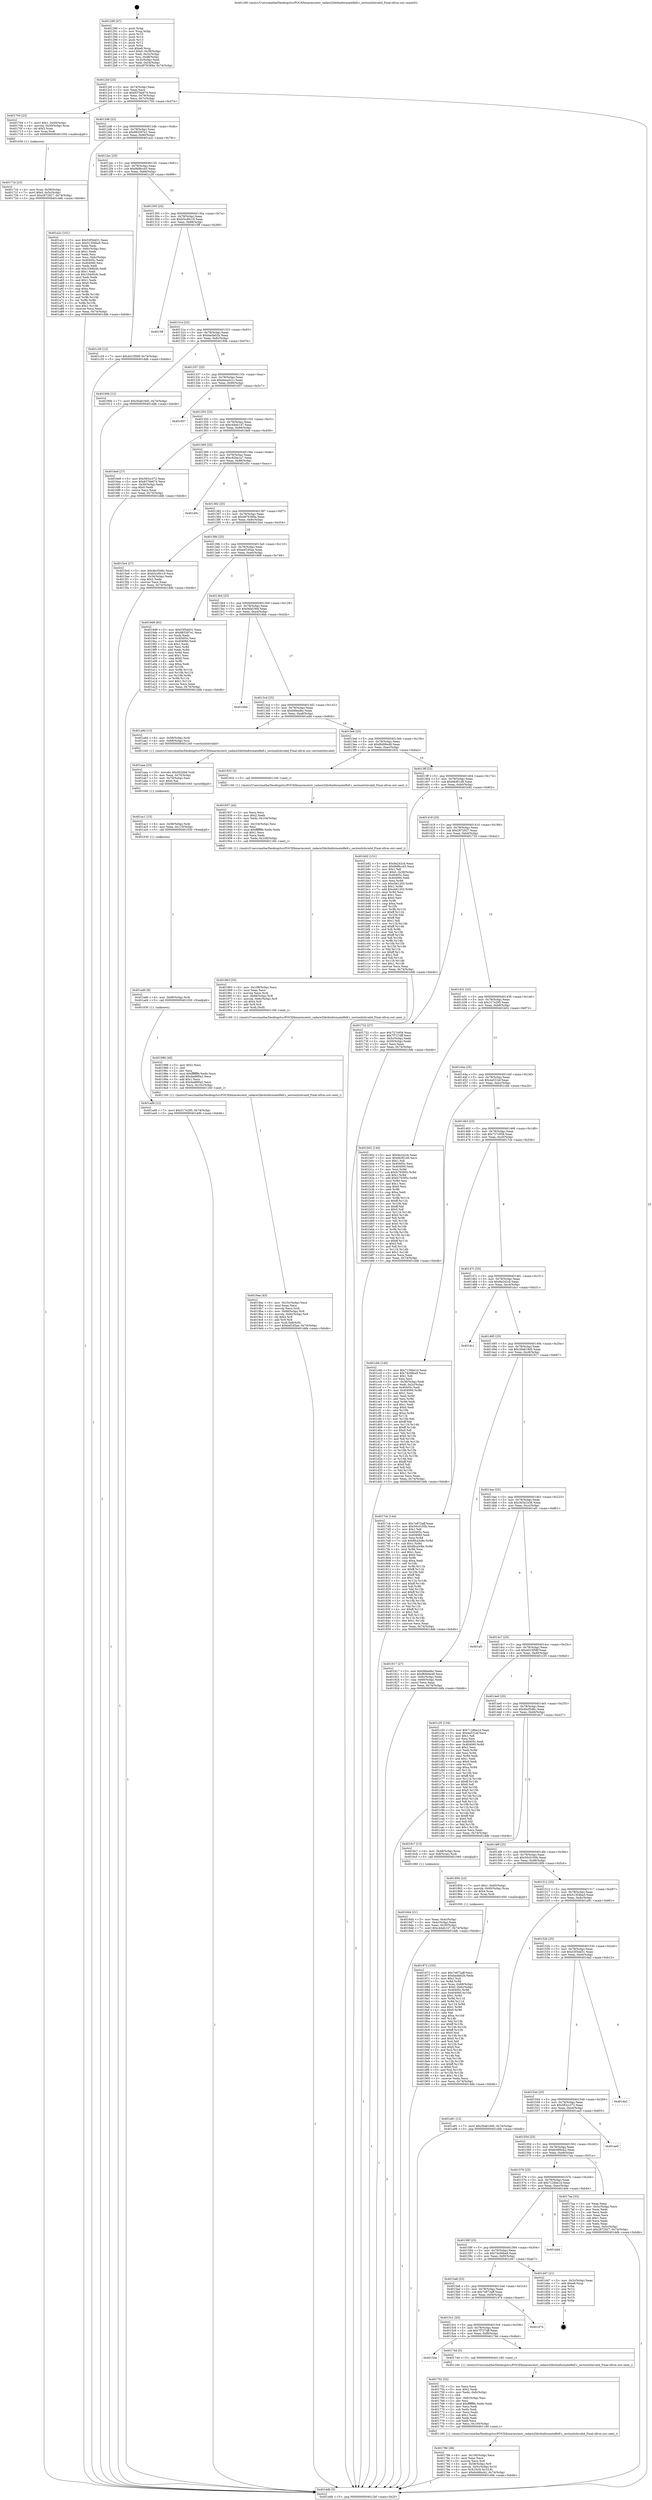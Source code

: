 digraph "0x401290" {
  label = "0x401290 (/mnt/c/Users/mathe/Desktop/tcc/POCII/binaries/extr_radare2librbinformatelfelf.c_sectionIsInvalid_Final-ollvm.out::main(0))"
  labelloc = "t"
  node[shape=record]

  Entry [label="",width=0.3,height=0.3,shape=circle,fillcolor=black,style=filled]
  "0x4012bf" [label="{
     0x4012bf [23]\l
     | [instrs]\l
     &nbsp;&nbsp;0x4012bf \<+3\>: mov -0x74(%rbp),%eax\l
     &nbsp;&nbsp;0x4012c2 \<+2\>: mov %eax,%ecx\l
     &nbsp;&nbsp;0x4012c4 \<+6\>: sub $0x837bb674,%ecx\l
     &nbsp;&nbsp;0x4012ca \<+3\>: mov %eax,-0x78(%rbp)\l
     &nbsp;&nbsp;0x4012cd \<+3\>: mov %ecx,-0x7c(%rbp)\l
     &nbsp;&nbsp;0x4012d0 \<+6\>: je 0000000000401704 \<main+0x474\>\l
  }"]
  "0x401704" [label="{
     0x401704 [23]\l
     | [instrs]\l
     &nbsp;&nbsp;0x401704 \<+7\>: movl $0x1,-0x50(%rbp)\l
     &nbsp;&nbsp;0x40170b \<+4\>: movslq -0x50(%rbp),%rax\l
     &nbsp;&nbsp;0x40170f \<+4\>: shl $0x3,%rax\l
     &nbsp;&nbsp;0x401713 \<+3\>: mov %rax,%rdi\l
     &nbsp;&nbsp;0x401716 \<+5\>: call 0000000000401050 \<malloc@plt\>\l
     | [calls]\l
     &nbsp;&nbsp;0x401050 \{1\} (unknown)\l
  }"]
  "0x4012d6" [label="{
     0x4012d6 [22]\l
     | [instrs]\l
     &nbsp;&nbsp;0x4012d6 \<+5\>: jmp 00000000004012db \<main+0x4b\>\l
     &nbsp;&nbsp;0x4012db \<+3\>: mov -0x78(%rbp),%eax\l
     &nbsp;&nbsp;0x4012de \<+5\>: sub $0x983397e1,%eax\l
     &nbsp;&nbsp;0x4012e3 \<+3\>: mov %eax,-0x80(%rbp)\l
     &nbsp;&nbsp;0x4012e6 \<+6\>: je 0000000000401a2c \<main+0x79c\>\l
  }"]
  Exit [label="",width=0.3,height=0.3,shape=circle,fillcolor=black,style=filled,peripheries=2]
  "0x401a2c" [label="{
     0x401a2c [101]\l
     | [instrs]\l
     &nbsp;&nbsp;0x401a2c \<+5\>: mov $0x53f3dd31,%eax\l
     &nbsp;&nbsp;0x401a31 \<+5\>: mov $0x51304ba5,%ecx\l
     &nbsp;&nbsp;0x401a36 \<+2\>: xor %edx,%edx\l
     &nbsp;&nbsp;0x401a38 \<+3\>: mov -0x6c(%rbp),%esi\l
     &nbsp;&nbsp;0x401a3b \<+3\>: sub $0x1,%edx\l
     &nbsp;&nbsp;0x401a3e \<+2\>: sub %edx,%esi\l
     &nbsp;&nbsp;0x401a40 \<+3\>: mov %esi,-0x6c(%rbp)\l
     &nbsp;&nbsp;0x401a43 \<+7\>: mov 0x40405c,%edx\l
     &nbsp;&nbsp;0x401a4a \<+7\>: mov 0x404060,%esi\l
     &nbsp;&nbsp;0x401a51 \<+2\>: mov %edx,%edi\l
     &nbsp;&nbsp;0x401a53 \<+6\>: add $0x104d0cfc,%edi\l
     &nbsp;&nbsp;0x401a59 \<+3\>: sub $0x1,%edi\l
     &nbsp;&nbsp;0x401a5c \<+6\>: sub $0x104d0cfc,%edi\l
     &nbsp;&nbsp;0x401a62 \<+3\>: imul %edi,%edx\l
     &nbsp;&nbsp;0x401a65 \<+3\>: and $0x1,%edx\l
     &nbsp;&nbsp;0x401a68 \<+3\>: cmp $0x0,%edx\l
     &nbsp;&nbsp;0x401a6b \<+4\>: sete %r8b\l
     &nbsp;&nbsp;0x401a6f \<+3\>: cmp $0xa,%esi\l
     &nbsp;&nbsp;0x401a72 \<+4\>: setl %r9b\l
     &nbsp;&nbsp;0x401a76 \<+3\>: mov %r8b,%r10b\l
     &nbsp;&nbsp;0x401a79 \<+3\>: and %r9b,%r10b\l
     &nbsp;&nbsp;0x401a7c \<+3\>: xor %r9b,%r8b\l
     &nbsp;&nbsp;0x401a7f \<+3\>: or %r8b,%r10b\l
     &nbsp;&nbsp;0x401a82 \<+4\>: test $0x1,%r10b\l
     &nbsp;&nbsp;0x401a86 \<+3\>: cmovne %ecx,%eax\l
     &nbsp;&nbsp;0x401a89 \<+3\>: mov %eax,-0x74(%rbp)\l
     &nbsp;&nbsp;0x401a8c \<+5\>: jmp 0000000000401ddb \<main+0xb4b\>\l
  }"]
  "0x4012ec" [label="{
     0x4012ec [25]\l
     | [instrs]\l
     &nbsp;&nbsp;0x4012ec \<+5\>: jmp 00000000004012f1 \<main+0x61\>\l
     &nbsp;&nbsp;0x4012f1 \<+3\>: mov -0x78(%rbp),%eax\l
     &nbsp;&nbsp;0x4012f4 \<+5\>: sub $0x9bf8ccb5,%eax\l
     &nbsp;&nbsp;0x4012f9 \<+6\>: mov %eax,-0x84(%rbp)\l
     &nbsp;&nbsp;0x4012ff \<+6\>: je 0000000000401c29 \<main+0x999\>\l
  }"]
  "0x401ad9" [label="{
     0x401ad9 [12]\l
     | [instrs]\l
     &nbsp;&nbsp;0x401ad9 \<+7\>: movl $0x317e295,-0x74(%rbp)\l
     &nbsp;&nbsp;0x401ae0 \<+5\>: jmp 0000000000401ddb \<main+0xb4b\>\l
  }"]
  "0x401c29" [label="{
     0x401c29 [12]\l
     | [instrs]\l
     &nbsp;&nbsp;0x401c29 \<+7\>: movl $0x4015f58f,-0x74(%rbp)\l
     &nbsp;&nbsp;0x401c30 \<+5\>: jmp 0000000000401ddb \<main+0xb4b\>\l
  }"]
  "0x401305" [label="{
     0x401305 [25]\l
     | [instrs]\l
     &nbsp;&nbsp;0x401305 \<+5\>: jmp 000000000040130a \<main+0x7a\>\l
     &nbsp;&nbsp;0x40130a \<+3\>: mov -0x78(%rbp),%eax\l
     &nbsp;&nbsp;0x40130d \<+5\>: sub $0xb5cd0c19,%eax\l
     &nbsp;&nbsp;0x401312 \<+6\>: mov %eax,-0x88(%rbp)\l
     &nbsp;&nbsp;0x401318 \<+6\>: je 00000000004015ff \<main+0x36f\>\l
  }"]
  "0x401ad0" [label="{
     0x401ad0 [9]\l
     | [instrs]\l
     &nbsp;&nbsp;0x401ad0 \<+4\>: mov -0x68(%rbp),%rdi\l
     &nbsp;&nbsp;0x401ad4 \<+5\>: call 0000000000401030 \<free@plt\>\l
     | [calls]\l
     &nbsp;&nbsp;0x401030 \{1\} (unknown)\l
  }"]
  "0x4015ff" [label="{
     0x4015ff\l
  }", style=dashed]
  "0x40131e" [label="{
     0x40131e [25]\l
     | [instrs]\l
     &nbsp;&nbsp;0x40131e \<+5\>: jmp 0000000000401323 \<main+0x93\>\l
     &nbsp;&nbsp;0x401323 \<+3\>: mov -0x78(%rbp),%eax\l
     &nbsp;&nbsp;0x401326 \<+5\>: sub $0xbacfa02b,%eax\l
     &nbsp;&nbsp;0x40132b \<+6\>: mov %eax,-0x8c(%rbp)\l
     &nbsp;&nbsp;0x401331 \<+6\>: je 000000000040190b \<main+0x67b\>\l
  }"]
  "0x401ac1" [label="{
     0x401ac1 [15]\l
     | [instrs]\l
     &nbsp;&nbsp;0x401ac1 \<+4\>: mov -0x58(%rbp),%rdi\l
     &nbsp;&nbsp;0x401ac5 \<+6\>: mov %eax,-0x110(%rbp)\l
     &nbsp;&nbsp;0x401acb \<+5\>: call 0000000000401030 \<free@plt\>\l
     | [calls]\l
     &nbsp;&nbsp;0x401030 \{1\} (unknown)\l
  }"]
  "0x40190b" [label="{
     0x40190b [12]\l
     | [instrs]\l
     &nbsp;&nbsp;0x40190b \<+7\>: movl $0x30a619d5,-0x74(%rbp)\l
     &nbsp;&nbsp;0x401912 \<+5\>: jmp 0000000000401ddb \<main+0xb4b\>\l
  }"]
  "0x401337" [label="{
     0x401337 [25]\l
     | [instrs]\l
     &nbsp;&nbsp;0x401337 \<+5\>: jmp 000000000040133c \<main+0xac\>\l
     &nbsp;&nbsp;0x40133c \<+3\>: mov -0x78(%rbp),%eax\l
     &nbsp;&nbsp;0x40133f \<+5\>: sub $0xbbea4c1c,%eax\l
     &nbsp;&nbsp;0x401344 \<+6\>: mov %eax,-0x90(%rbp)\l
     &nbsp;&nbsp;0x40134a \<+6\>: je 0000000000401657 \<main+0x3c7\>\l
  }"]
  "0x401aaa" [label="{
     0x401aaa [23]\l
     | [instrs]\l
     &nbsp;&nbsp;0x401aaa \<+10\>: movabs $0x4020b6,%rdi\l
     &nbsp;&nbsp;0x401ab4 \<+3\>: mov %eax,-0x70(%rbp)\l
     &nbsp;&nbsp;0x401ab7 \<+3\>: mov -0x70(%rbp),%esi\l
     &nbsp;&nbsp;0x401aba \<+2\>: mov $0x0,%al\l
     &nbsp;&nbsp;0x401abc \<+5\>: call 0000000000401040 \<printf@plt\>\l
     | [calls]\l
     &nbsp;&nbsp;0x401040 \{1\} (unknown)\l
  }"]
  "0x401657" [label="{
     0x401657\l
  }", style=dashed]
  "0x401350" [label="{
     0x401350 [25]\l
     | [instrs]\l
     &nbsp;&nbsp;0x401350 \<+5\>: jmp 0000000000401355 \<main+0xc5\>\l
     &nbsp;&nbsp;0x401355 \<+3\>: mov -0x78(%rbp),%eax\l
     &nbsp;&nbsp;0x401358 \<+5\>: sub $0xc44eb147,%eax\l
     &nbsp;&nbsp;0x40135d \<+6\>: mov %eax,-0x94(%rbp)\l
     &nbsp;&nbsp;0x401363 \<+6\>: je 00000000004016e9 \<main+0x459\>\l
  }"]
  "0x4019ae" [label="{
     0x4019ae [43]\l
     | [instrs]\l
     &nbsp;&nbsp;0x4019ae \<+6\>: mov -0x10c(%rbp),%ecx\l
     &nbsp;&nbsp;0x4019b4 \<+3\>: imul %eax,%ecx\l
     &nbsp;&nbsp;0x4019b7 \<+3\>: movslq %ecx,%rdi\l
     &nbsp;&nbsp;0x4019ba \<+4\>: mov -0x68(%rbp),%r8\l
     &nbsp;&nbsp;0x4019be \<+4\>: movslq -0x6c(%rbp),%r9\l
     &nbsp;&nbsp;0x4019c2 \<+4\>: shl $0x4,%r9\l
     &nbsp;&nbsp;0x4019c6 \<+3\>: add %r9,%r8\l
     &nbsp;&nbsp;0x4019c9 \<+4\>: mov %rdi,0x8(%r8)\l
     &nbsp;&nbsp;0x4019cd \<+7\>: movl $0xeef1d5ae,-0x74(%rbp)\l
     &nbsp;&nbsp;0x4019d4 \<+5\>: jmp 0000000000401ddb \<main+0xb4b\>\l
  }"]
  "0x4016e9" [label="{
     0x4016e9 [27]\l
     | [instrs]\l
     &nbsp;&nbsp;0x4016e9 \<+5\>: mov $0x583cc372,%eax\l
     &nbsp;&nbsp;0x4016ee \<+5\>: mov $0x837bb674,%ecx\l
     &nbsp;&nbsp;0x4016f3 \<+3\>: mov -0x30(%rbp),%edx\l
     &nbsp;&nbsp;0x4016f6 \<+3\>: cmp $0x0,%edx\l
     &nbsp;&nbsp;0x4016f9 \<+3\>: cmove %ecx,%eax\l
     &nbsp;&nbsp;0x4016fc \<+3\>: mov %eax,-0x74(%rbp)\l
     &nbsp;&nbsp;0x4016ff \<+5\>: jmp 0000000000401ddb \<main+0xb4b\>\l
  }"]
  "0x401369" [label="{
     0x401369 [25]\l
     | [instrs]\l
     &nbsp;&nbsp;0x401369 \<+5\>: jmp 000000000040136e \<main+0xde\>\l
     &nbsp;&nbsp;0x40136e \<+3\>: mov -0x78(%rbp),%eax\l
     &nbsp;&nbsp;0x401371 \<+5\>: sub $0xc82be1a7,%eax\l
     &nbsp;&nbsp;0x401376 \<+6\>: mov %eax,-0x98(%rbp)\l
     &nbsp;&nbsp;0x40137c \<+6\>: je 0000000000401d5c \<main+0xacc\>\l
  }"]
  "0x401986" [label="{
     0x401986 [40]\l
     | [instrs]\l
     &nbsp;&nbsp;0x401986 \<+5\>: mov $0x2,%ecx\l
     &nbsp;&nbsp;0x40198b \<+1\>: cltd\l
     &nbsp;&nbsp;0x40198c \<+2\>: idiv %ecx\l
     &nbsp;&nbsp;0x40198e \<+6\>: imul $0xfffffffe,%edx,%ecx\l
     &nbsp;&nbsp;0x401994 \<+6\>: add $0xdad6f0a2,%ecx\l
     &nbsp;&nbsp;0x40199a \<+3\>: add $0x1,%ecx\l
     &nbsp;&nbsp;0x40199d \<+6\>: sub $0xdad6f0a2,%ecx\l
     &nbsp;&nbsp;0x4019a3 \<+6\>: mov %ecx,-0x10c(%rbp)\l
     &nbsp;&nbsp;0x4019a9 \<+5\>: call 0000000000401160 \<next_i\>\l
     | [calls]\l
     &nbsp;&nbsp;0x401160 \{1\} (/mnt/c/Users/mathe/Desktop/tcc/POCII/binaries/extr_radare2librbinformatelfelf.c_sectionIsInvalid_Final-ollvm.out::next_i)\l
  }"]
  "0x401d5c" [label="{
     0x401d5c\l
  }", style=dashed]
  "0x401382" [label="{
     0x401382 [25]\l
     | [instrs]\l
     &nbsp;&nbsp;0x401382 \<+5\>: jmp 0000000000401387 \<main+0xf7\>\l
     &nbsp;&nbsp;0x401387 \<+3\>: mov -0x78(%rbp),%eax\l
     &nbsp;&nbsp;0x40138a \<+5\>: sub $0xd976369a,%eax\l
     &nbsp;&nbsp;0x40138f \<+6\>: mov %eax,-0x9c(%rbp)\l
     &nbsp;&nbsp;0x401395 \<+6\>: je 00000000004015e4 \<main+0x354\>\l
  }"]
  "0x401963" [label="{
     0x401963 [35]\l
     | [instrs]\l
     &nbsp;&nbsp;0x401963 \<+6\>: mov -0x108(%rbp),%ecx\l
     &nbsp;&nbsp;0x401969 \<+3\>: imul %eax,%ecx\l
     &nbsp;&nbsp;0x40196c \<+3\>: movslq %ecx,%rdi\l
     &nbsp;&nbsp;0x40196f \<+4\>: mov -0x68(%rbp),%r8\l
     &nbsp;&nbsp;0x401973 \<+4\>: movslq -0x6c(%rbp),%r9\l
     &nbsp;&nbsp;0x401977 \<+4\>: shl $0x4,%r9\l
     &nbsp;&nbsp;0x40197b \<+3\>: add %r9,%r8\l
     &nbsp;&nbsp;0x40197e \<+3\>: mov %rdi,(%r8)\l
     &nbsp;&nbsp;0x401981 \<+5\>: call 0000000000401160 \<next_i\>\l
     | [calls]\l
     &nbsp;&nbsp;0x401160 \{1\} (/mnt/c/Users/mathe/Desktop/tcc/POCII/binaries/extr_radare2librbinformatelfelf.c_sectionIsInvalid_Final-ollvm.out::next_i)\l
  }"]
  "0x4015e4" [label="{
     0x4015e4 [27]\l
     | [instrs]\l
     &nbsp;&nbsp;0x4015e4 \<+5\>: mov $0x4bcf3d6c,%eax\l
     &nbsp;&nbsp;0x4015e9 \<+5\>: mov $0xb5cd0c19,%ecx\l
     &nbsp;&nbsp;0x4015ee \<+3\>: mov -0x34(%rbp),%edx\l
     &nbsp;&nbsp;0x4015f1 \<+3\>: cmp $0x2,%edx\l
     &nbsp;&nbsp;0x4015f4 \<+3\>: cmovne %ecx,%eax\l
     &nbsp;&nbsp;0x4015f7 \<+3\>: mov %eax,-0x74(%rbp)\l
     &nbsp;&nbsp;0x4015fa \<+5\>: jmp 0000000000401ddb \<main+0xb4b\>\l
  }"]
  "0x40139b" [label="{
     0x40139b [25]\l
     | [instrs]\l
     &nbsp;&nbsp;0x40139b \<+5\>: jmp 00000000004013a0 \<main+0x110\>\l
     &nbsp;&nbsp;0x4013a0 \<+3\>: mov -0x78(%rbp),%eax\l
     &nbsp;&nbsp;0x4013a3 \<+5\>: sub $0xeef1d5ae,%eax\l
     &nbsp;&nbsp;0x4013a8 \<+6\>: mov %eax,-0xa0(%rbp)\l
     &nbsp;&nbsp;0x4013ae \<+6\>: je 00000000004019d9 \<main+0x749\>\l
  }"]
  "0x401ddb" [label="{
     0x401ddb [5]\l
     | [instrs]\l
     &nbsp;&nbsp;0x401ddb \<+5\>: jmp 00000000004012bf \<main+0x2f\>\l
  }"]
  "0x401290" [label="{
     0x401290 [47]\l
     | [instrs]\l
     &nbsp;&nbsp;0x401290 \<+1\>: push %rbp\l
     &nbsp;&nbsp;0x401291 \<+3\>: mov %rsp,%rbp\l
     &nbsp;&nbsp;0x401294 \<+2\>: push %r15\l
     &nbsp;&nbsp;0x401296 \<+2\>: push %r14\l
     &nbsp;&nbsp;0x401298 \<+2\>: push %r13\l
     &nbsp;&nbsp;0x40129a \<+2\>: push %r12\l
     &nbsp;&nbsp;0x40129c \<+1\>: push %rbx\l
     &nbsp;&nbsp;0x40129d \<+7\>: sub $0xe8,%rsp\l
     &nbsp;&nbsp;0x4012a4 \<+7\>: movl $0x0,-0x38(%rbp)\l
     &nbsp;&nbsp;0x4012ab \<+3\>: mov %edi,-0x3c(%rbp)\l
     &nbsp;&nbsp;0x4012ae \<+4\>: mov %rsi,-0x48(%rbp)\l
     &nbsp;&nbsp;0x4012b2 \<+3\>: mov -0x3c(%rbp),%edi\l
     &nbsp;&nbsp;0x4012b5 \<+3\>: mov %edi,-0x34(%rbp)\l
     &nbsp;&nbsp;0x4012b8 \<+7\>: movl $0xd976369a,-0x74(%rbp)\l
  }"]
  "0x401937" [label="{
     0x401937 [44]\l
     | [instrs]\l
     &nbsp;&nbsp;0x401937 \<+2\>: xor %ecx,%ecx\l
     &nbsp;&nbsp;0x401939 \<+5\>: mov $0x2,%edx\l
     &nbsp;&nbsp;0x40193e \<+6\>: mov %edx,-0x104(%rbp)\l
     &nbsp;&nbsp;0x401944 \<+1\>: cltd\l
     &nbsp;&nbsp;0x401945 \<+6\>: mov -0x104(%rbp),%esi\l
     &nbsp;&nbsp;0x40194b \<+2\>: idiv %esi\l
     &nbsp;&nbsp;0x40194d \<+6\>: imul $0xfffffffe,%edx,%edx\l
     &nbsp;&nbsp;0x401953 \<+3\>: sub $0x1,%ecx\l
     &nbsp;&nbsp;0x401956 \<+2\>: sub %ecx,%edx\l
     &nbsp;&nbsp;0x401958 \<+6\>: mov %edx,-0x108(%rbp)\l
     &nbsp;&nbsp;0x40195e \<+5\>: call 0000000000401160 \<next_i\>\l
     | [calls]\l
     &nbsp;&nbsp;0x401160 \{1\} (/mnt/c/Users/mathe/Desktop/tcc/POCII/binaries/extr_radare2librbinformatelfelf.c_sectionIsInvalid_Final-ollvm.out::next_i)\l
  }"]
  "0x4019d9" [label="{
     0x4019d9 [83]\l
     | [instrs]\l
     &nbsp;&nbsp;0x4019d9 \<+5\>: mov $0x53f3dd31,%eax\l
     &nbsp;&nbsp;0x4019de \<+5\>: mov $0x983397e1,%ecx\l
     &nbsp;&nbsp;0x4019e3 \<+2\>: xor %edx,%edx\l
     &nbsp;&nbsp;0x4019e5 \<+7\>: mov 0x40405c,%esi\l
     &nbsp;&nbsp;0x4019ec \<+7\>: mov 0x404060,%edi\l
     &nbsp;&nbsp;0x4019f3 \<+3\>: sub $0x1,%edx\l
     &nbsp;&nbsp;0x4019f6 \<+3\>: mov %esi,%r8d\l
     &nbsp;&nbsp;0x4019f9 \<+3\>: add %edx,%r8d\l
     &nbsp;&nbsp;0x4019fc \<+4\>: imul %r8d,%esi\l
     &nbsp;&nbsp;0x401a00 \<+3\>: and $0x1,%esi\l
     &nbsp;&nbsp;0x401a03 \<+3\>: cmp $0x0,%esi\l
     &nbsp;&nbsp;0x401a06 \<+4\>: sete %r9b\l
     &nbsp;&nbsp;0x401a0a \<+3\>: cmp $0xa,%edi\l
     &nbsp;&nbsp;0x401a0d \<+4\>: setl %r10b\l
     &nbsp;&nbsp;0x401a11 \<+3\>: mov %r9b,%r11b\l
     &nbsp;&nbsp;0x401a14 \<+3\>: and %r10b,%r11b\l
     &nbsp;&nbsp;0x401a17 \<+3\>: xor %r10b,%r9b\l
     &nbsp;&nbsp;0x401a1a \<+3\>: or %r9b,%r11b\l
     &nbsp;&nbsp;0x401a1d \<+4\>: test $0x1,%r11b\l
     &nbsp;&nbsp;0x401a21 \<+3\>: cmovne %ecx,%eax\l
     &nbsp;&nbsp;0x401a24 \<+3\>: mov %eax,-0x74(%rbp)\l
     &nbsp;&nbsp;0x401a27 \<+5\>: jmp 0000000000401ddb \<main+0xb4b\>\l
  }"]
  "0x4013b4" [label="{
     0x4013b4 [25]\l
     | [instrs]\l
     &nbsp;&nbsp;0x4013b4 \<+5\>: jmp 00000000004013b9 \<main+0x129\>\l
     &nbsp;&nbsp;0x4013b9 \<+3\>: mov -0x78(%rbp),%eax\l
     &nbsp;&nbsp;0x4013bc \<+5\>: sub $0xf4fa536d,%eax\l
     &nbsp;&nbsp;0x4013c1 \<+6\>: mov %eax,-0xa4(%rbp)\l
     &nbsp;&nbsp;0x4013c7 \<+6\>: je 00000000004016bb \<main+0x42b\>\l
  }"]
  "0x401872" [label="{
     0x401872 [153]\l
     | [instrs]\l
     &nbsp;&nbsp;0x401872 \<+5\>: mov $0x7e872aff,%ecx\l
     &nbsp;&nbsp;0x401877 \<+5\>: mov $0xbacfa02b,%edx\l
     &nbsp;&nbsp;0x40187c \<+3\>: mov $0x1,%sil\l
     &nbsp;&nbsp;0x40187f \<+3\>: xor %r8d,%r8d\l
     &nbsp;&nbsp;0x401882 \<+4\>: mov %rax,-0x68(%rbp)\l
     &nbsp;&nbsp;0x401886 \<+7\>: movl $0x0,-0x6c(%rbp)\l
     &nbsp;&nbsp;0x40188d \<+8\>: mov 0x40405c,%r9d\l
     &nbsp;&nbsp;0x401895 \<+8\>: mov 0x404060,%r10d\l
     &nbsp;&nbsp;0x40189d \<+4\>: sub $0x1,%r8d\l
     &nbsp;&nbsp;0x4018a1 \<+3\>: mov %r9d,%r11d\l
     &nbsp;&nbsp;0x4018a4 \<+3\>: add %r8d,%r11d\l
     &nbsp;&nbsp;0x4018a7 \<+4\>: imul %r11d,%r9d\l
     &nbsp;&nbsp;0x4018ab \<+4\>: and $0x1,%r9d\l
     &nbsp;&nbsp;0x4018af \<+4\>: cmp $0x0,%r9d\l
     &nbsp;&nbsp;0x4018b3 \<+3\>: sete %bl\l
     &nbsp;&nbsp;0x4018b6 \<+4\>: cmp $0xa,%r10d\l
     &nbsp;&nbsp;0x4018ba \<+4\>: setl %r14b\l
     &nbsp;&nbsp;0x4018be \<+3\>: mov %bl,%r15b\l
     &nbsp;&nbsp;0x4018c1 \<+4\>: xor $0xff,%r15b\l
     &nbsp;&nbsp;0x4018c5 \<+3\>: mov %r14b,%r12b\l
     &nbsp;&nbsp;0x4018c8 \<+4\>: xor $0xff,%r12b\l
     &nbsp;&nbsp;0x4018cc \<+4\>: xor $0x0,%sil\l
     &nbsp;&nbsp;0x4018d0 \<+3\>: mov %r15b,%r13b\l
     &nbsp;&nbsp;0x4018d3 \<+4\>: and $0x0,%r13b\l
     &nbsp;&nbsp;0x4018d7 \<+3\>: and %sil,%bl\l
     &nbsp;&nbsp;0x4018da \<+3\>: mov %r12b,%al\l
     &nbsp;&nbsp;0x4018dd \<+2\>: and $0x0,%al\l
     &nbsp;&nbsp;0x4018df \<+3\>: and %sil,%r14b\l
     &nbsp;&nbsp;0x4018e2 \<+3\>: or %bl,%r13b\l
     &nbsp;&nbsp;0x4018e5 \<+3\>: or %r14b,%al\l
     &nbsp;&nbsp;0x4018e8 \<+3\>: xor %al,%r13b\l
     &nbsp;&nbsp;0x4018eb \<+3\>: or %r12b,%r15b\l
     &nbsp;&nbsp;0x4018ee \<+4\>: xor $0xff,%r15b\l
     &nbsp;&nbsp;0x4018f2 \<+4\>: or $0x0,%sil\l
     &nbsp;&nbsp;0x4018f6 \<+3\>: and %sil,%r15b\l
     &nbsp;&nbsp;0x4018f9 \<+3\>: or %r15b,%r13b\l
     &nbsp;&nbsp;0x4018fc \<+4\>: test $0x1,%r13b\l
     &nbsp;&nbsp;0x401900 \<+3\>: cmovne %edx,%ecx\l
     &nbsp;&nbsp;0x401903 \<+3\>: mov %ecx,-0x74(%rbp)\l
     &nbsp;&nbsp;0x401906 \<+5\>: jmp 0000000000401ddb \<main+0xb4b\>\l
  }"]
  "0x4016bb" [label="{
     0x4016bb\l
  }", style=dashed]
  "0x4013cd" [label="{
     0x4013cd [25]\l
     | [instrs]\l
     &nbsp;&nbsp;0x4013cd \<+5\>: jmp 00000000004013d2 \<main+0x142\>\l
     &nbsp;&nbsp;0x4013d2 \<+3\>: mov -0x78(%rbp),%eax\l
     &nbsp;&nbsp;0x4013d5 \<+5\>: sub $0xf4feedbc,%eax\l
     &nbsp;&nbsp;0x4013da \<+6\>: mov %eax,-0xa8(%rbp)\l
     &nbsp;&nbsp;0x4013e0 \<+6\>: je 0000000000401a9d \<main+0x80d\>\l
  }"]
  "0x401786" [label="{
     0x401786 [36]\l
     | [instrs]\l
     &nbsp;&nbsp;0x401786 \<+6\>: mov -0x100(%rbp),%ecx\l
     &nbsp;&nbsp;0x40178c \<+3\>: imul %eax,%ecx\l
     &nbsp;&nbsp;0x40178f \<+3\>: movslq %ecx,%r8\l
     &nbsp;&nbsp;0x401792 \<+4\>: mov -0x58(%rbp),%r9\l
     &nbsp;&nbsp;0x401796 \<+4\>: movslq -0x5c(%rbp),%r10\l
     &nbsp;&nbsp;0x40179a \<+4\>: mov %r8,(%r9,%r10,8)\l
     &nbsp;&nbsp;0x40179e \<+7\>: movl $0x6c66bcb2,-0x74(%rbp)\l
     &nbsp;&nbsp;0x4017a5 \<+5\>: jmp 0000000000401ddb \<main+0xb4b\>\l
  }"]
  "0x401a9d" [label="{
     0x401a9d [13]\l
     | [instrs]\l
     &nbsp;&nbsp;0x401a9d \<+4\>: mov -0x58(%rbp),%rdi\l
     &nbsp;&nbsp;0x401aa1 \<+4\>: mov -0x68(%rbp),%rsi\l
     &nbsp;&nbsp;0x401aa5 \<+5\>: call 0000000000401240 \<sectionIsInvalid\>\l
     | [calls]\l
     &nbsp;&nbsp;0x401240 \{1\} (/mnt/c/Users/mathe/Desktop/tcc/POCII/binaries/extr_radare2librbinformatelfelf.c_sectionIsInvalid_Final-ollvm.out::sectionIsInvalid)\l
  }"]
  "0x4013e6" [label="{
     0x4013e6 [25]\l
     | [instrs]\l
     &nbsp;&nbsp;0x4013e6 \<+5\>: jmp 00000000004013eb \<main+0x15b\>\l
     &nbsp;&nbsp;0x4013eb \<+3\>: mov -0x78(%rbp),%eax\l
     &nbsp;&nbsp;0x4013ee \<+5\>: sub $0xf6d06e48,%eax\l
     &nbsp;&nbsp;0x4013f3 \<+6\>: mov %eax,-0xac(%rbp)\l
     &nbsp;&nbsp;0x4013f9 \<+6\>: je 0000000000401932 \<main+0x6a2\>\l
  }"]
  "0x401752" [label="{
     0x401752 [52]\l
     | [instrs]\l
     &nbsp;&nbsp;0x401752 \<+2\>: xor %ecx,%ecx\l
     &nbsp;&nbsp;0x401754 \<+5\>: mov $0x2,%edx\l
     &nbsp;&nbsp;0x401759 \<+6\>: mov %edx,-0xfc(%rbp)\l
     &nbsp;&nbsp;0x40175f \<+1\>: cltd\l
     &nbsp;&nbsp;0x401760 \<+6\>: mov -0xfc(%rbp),%esi\l
     &nbsp;&nbsp;0x401766 \<+2\>: idiv %esi\l
     &nbsp;&nbsp;0x401768 \<+6\>: imul $0xfffffffe,%edx,%edx\l
     &nbsp;&nbsp;0x40176e \<+2\>: mov %ecx,%edi\l
     &nbsp;&nbsp;0x401770 \<+2\>: sub %edx,%edi\l
     &nbsp;&nbsp;0x401772 \<+2\>: mov %ecx,%edx\l
     &nbsp;&nbsp;0x401774 \<+3\>: sub $0x1,%edx\l
     &nbsp;&nbsp;0x401777 \<+2\>: add %edx,%edi\l
     &nbsp;&nbsp;0x401779 \<+2\>: sub %edi,%ecx\l
     &nbsp;&nbsp;0x40177b \<+6\>: mov %ecx,-0x100(%rbp)\l
     &nbsp;&nbsp;0x401781 \<+5\>: call 0000000000401160 \<next_i\>\l
     | [calls]\l
     &nbsp;&nbsp;0x401160 \{1\} (/mnt/c/Users/mathe/Desktop/tcc/POCII/binaries/extr_radare2librbinformatelfelf.c_sectionIsInvalid_Final-ollvm.out::next_i)\l
  }"]
  "0x401932" [label="{
     0x401932 [5]\l
     | [instrs]\l
     &nbsp;&nbsp;0x401932 \<+5\>: call 0000000000401160 \<next_i\>\l
     | [calls]\l
     &nbsp;&nbsp;0x401160 \{1\} (/mnt/c/Users/mathe/Desktop/tcc/POCII/binaries/extr_radare2librbinformatelfelf.c_sectionIsInvalid_Final-ollvm.out::next_i)\l
  }"]
  "0x4013ff" [label="{
     0x4013ff [25]\l
     | [instrs]\l
     &nbsp;&nbsp;0x4013ff \<+5\>: jmp 0000000000401404 \<main+0x174\>\l
     &nbsp;&nbsp;0x401404 \<+3\>: mov -0x78(%rbp),%eax\l
     &nbsp;&nbsp;0x401407 \<+5\>: sub $0xfdcf01d9,%eax\l
     &nbsp;&nbsp;0x40140c \<+6\>: mov %eax,-0xb0(%rbp)\l
     &nbsp;&nbsp;0x401412 \<+6\>: je 0000000000401b92 \<main+0x902\>\l
  }"]
  "0x4015da" [label="{
     0x4015da\l
  }", style=dashed]
  "0x401b92" [label="{
     0x401b92 [151]\l
     | [instrs]\l
     &nbsp;&nbsp;0x401b92 \<+5\>: mov $0x9a242cb,%eax\l
     &nbsp;&nbsp;0x401b97 \<+5\>: mov $0x9bf8ccb5,%ecx\l
     &nbsp;&nbsp;0x401b9c \<+2\>: mov $0x1,%dl\l
     &nbsp;&nbsp;0x401b9e \<+7\>: movl $0x0,-0x38(%rbp)\l
     &nbsp;&nbsp;0x401ba5 \<+7\>: mov 0x40405c,%esi\l
     &nbsp;&nbsp;0x401bac \<+7\>: mov 0x404060,%edi\l
     &nbsp;&nbsp;0x401bb3 \<+3\>: mov %esi,%r8d\l
     &nbsp;&nbsp;0x401bb6 \<+7\>: sub $0xcb61203,%r8d\l
     &nbsp;&nbsp;0x401bbd \<+4\>: sub $0x1,%r8d\l
     &nbsp;&nbsp;0x401bc1 \<+7\>: add $0xcb61203,%r8d\l
     &nbsp;&nbsp;0x401bc8 \<+4\>: imul %r8d,%esi\l
     &nbsp;&nbsp;0x401bcc \<+3\>: and $0x1,%esi\l
     &nbsp;&nbsp;0x401bcf \<+3\>: cmp $0x0,%esi\l
     &nbsp;&nbsp;0x401bd2 \<+4\>: sete %r9b\l
     &nbsp;&nbsp;0x401bd6 \<+3\>: cmp $0xa,%edi\l
     &nbsp;&nbsp;0x401bd9 \<+4\>: setl %r10b\l
     &nbsp;&nbsp;0x401bdd \<+3\>: mov %r9b,%r11b\l
     &nbsp;&nbsp;0x401be0 \<+4\>: xor $0xff,%r11b\l
     &nbsp;&nbsp;0x401be4 \<+3\>: mov %r10b,%bl\l
     &nbsp;&nbsp;0x401be7 \<+3\>: xor $0xff,%bl\l
     &nbsp;&nbsp;0x401bea \<+3\>: xor $0x1,%dl\l
     &nbsp;&nbsp;0x401bed \<+3\>: mov %r11b,%r14b\l
     &nbsp;&nbsp;0x401bf0 \<+4\>: and $0xff,%r14b\l
     &nbsp;&nbsp;0x401bf4 \<+3\>: and %dl,%r9b\l
     &nbsp;&nbsp;0x401bf7 \<+3\>: mov %bl,%r15b\l
     &nbsp;&nbsp;0x401bfa \<+4\>: and $0xff,%r15b\l
     &nbsp;&nbsp;0x401bfe \<+3\>: and %dl,%r10b\l
     &nbsp;&nbsp;0x401c01 \<+3\>: or %r9b,%r14b\l
     &nbsp;&nbsp;0x401c04 \<+3\>: or %r10b,%r15b\l
     &nbsp;&nbsp;0x401c07 \<+3\>: xor %r15b,%r14b\l
     &nbsp;&nbsp;0x401c0a \<+3\>: or %bl,%r11b\l
     &nbsp;&nbsp;0x401c0d \<+4\>: xor $0xff,%r11b\l
     &nbsp;&nbsp;0x401c11 \<+3\>: or $0x1,%dl\l
     &nbsp;&nbsp;0x401c14 \<+3\>: and %dl,%r11b\l
     &nbsp;&nbsp;0x401c17 \<+3\>: or %r11b,%r14b\l
     &nbsp;&nbsp;0x401c1a \<+4\>: test $0x1,%r14b\l
     &nbsp;&nbsp;0x401c1e \<+3\>: cmovne %ecx,%eax\l
     &nbsp;&nbsp;0x401c21 \<+3\>: mov %eax,-0x74(%rbp)\l
     &nbsp;&nbsp;0x401c24 \<+5\>: jmp 0000000000401ddb \<main+0xb4b\>\l
  }"]
  "0x401418" [label="{
     0x401418 [25]\l
     | [instrs]\l
     &nbsp;&nbsp;0x401418 \<+5\>: jmp 000000000040141d \<main+0x18d\>\l
     &nbsp;&nbsp;0x40141d \<+3\>: mov -0x78(%rbp),%eax\l
     &nbsp;&nbsp;0x401420 \<+5\>: sub $0x2872927,%eax\l
     &nbsp;&nbsp;0x401425 \<+6\>: mov %eax,-0xb4(%rbp)\l
     &nbsp;&nbsp;0x40142b \<+6\>: je 0000000000401732 \<main+0x4a2\>\l
  }"]
  "0x40174d" [label="{
     0x40174d [5]\l
     | [instrs]\l
     &nbsp;&nbsp;0x40174d \<+5\>: call 0000000000401160 \<next_i\>\l
     | [calls]\l
     &nbsp;&nbsp;0x401160 \{1\} (/mnt/c/Users/mathe/Desktop/tcc/POCII/binaries/extr_radare2librbinformatelfelf.c_sectionIsInvalid_Final-ollvm.out::next_i)\l
  }"]
  "0x401732" [label="{
     0x401732 [27]\l
     | [instrs]\l
     &nbsp;&nbsp;0x401732 \<+5\>: mov $0x727c958,%eax\l
     &nbsp;&nbsp;0x401737 \<+5\>: mov $0x7f727dff,%ecx\l
     &nbsp;&nbsp;0x40173c \<+3\>: mov -0x5c(%rbp),%edx\l
     &nbsp;&nbsp;0x40173f \<+3\>: cmp -0x50(%rbp),%edx\l
     &nbsp;&nbsp;0x401742 \<+3\>: cmovl %ecx,%eax\l
     &nbsp;&nbsp;0x401745 \<+3\>: mov %eax,-0x74(%rbp)\l
     &nbsp;&nbsp;0x401748 \<+5\>: jmp 0000000000401ddb \<main+0xb4b\>\l
  }"]
  "0x401431" [label="{
     0x401431 [25]\l
     | [instrs]\l
     &nbsp;&nbsp;0x401431 \<+5\>: jmp 0000000000401436 \<main+0x1a6\>\l
     &nbsp;&nbsp;0x401436 \<+3\>: mov -0x78(%rbp),%eax\l
     &nbsp;&nbsp;0x401439 \<+5\>: sub $0x317e295,%eax\l
     &nbsp;&nbsp;0x40143e \<+6\>: mov %eax,-0xb8(%rbp)\l
     &nbsp;&nbsp;0x401444 \<+6\>: je 0000000000401b02 \<main+0x872\>\l
  }"]
  "0x4015c1" [label="{
     0x4015c1 [25]\l
     | [instrs]\l
     &nbsp;&nbsp;0x4015c1 \<+5\>: jmp 00000000004015c6 \<main+0x336\>\l
     &nbsp;&nbsp;0x4015c6 \<+3\>: mov -0x78(%rbp),%eax\l
     &nbsp;&nbsp;0x4015c9 \<+5\>: sub $0x7f727dff,%eax\l
     &nbsp;&nbsp;0x4015ce \<+6\>: mov %eax,-0xf8(%rbp)\l
     &nbsp;&nbsp;0x4015d4 \<+6\>: je 000000000040174d \<main+0x4bd\>\l
  }"]
  "0x401b02" [label="{
     0x401b02 [144]\l
     | [instrs]\l
     &nbsp;&nbsp;0x401b02 \<+5\>: mov $0x9a242cb,%eax\l
     &nbsp;&nbsp;0x401b07 \<+5\>: mov $0xfdcf01d9,%ecx\l
     &nbsp;&nbsp;0x401b0c \<+2\>: mov $0x1,%dl\l
     &nbsp;&nbsp;0x401b0e \<+7\>: mov 0x40405c,%esi\l
     &nbsp;&nbsp;0x401b15 \<+7\>: mov 0x404060,%edi\l
     &nbsp;&nbsp;0x401b1c \<+3\>: mov %esi,%r8d\l
     &nbsp;&nbsp;0x401b1f \<+7\>: sub $0xfc79395c,%r8d\l
     &nbsp;&nbsp;0x401b26 \<+4\>: sub $0x1,%r8d\l
     &nbsp;&nbsp;0x401b2a \<+7\>: add $0xfc79395c,%r8d\l
     &nbsp;&nbsp;0x401b31 \<+4\>: imul %r8d,%esi\l
     &nbsp;&nbsp;0x401b35 \<+3\>: and $0x1,%esi\l
     &nbsp;&nbsp;0x401b38 \<+3\>: cmp $0x0,%esi\l
     &nbsp;&nbsp;0x401b3b \<+4\>: sete %r9b\l
     &nbsp;&nbsp;0x401b3f \<+3\>: cmp $0xa,%edi\l
     &nbsp;&nbsp;0x401b42 \<+4\>: setl %r10b\l
     &nbsp;&nbsp;0x401b46 \<+3\>: mov %r9b,%r11b\l
     &nbsp;&nbsp;0x401b49 \<+4\>: xor $0xff,%r11b\l
     &nbsp;&nbsp;0x401b4d \<+3\>: mov %r10b,%bl\l
     &nbsp;&nbsp;0x401b50 \<+3\>: xor $0xff,%bl\l
     &nbsp;&nbsp;0x401b53 \<+3\>: xor $0x0,%dl\l
     &nbsp;&nbsp;0x401b56 \<+3\>: mov %r11b,%r14b\l
     &nbsp;&nbsp;0x401b59 \<+4\>: and $0x0,%r14b\l
     &nbsp;&nbsp;0x401b5d \<+3\>: and %dl,%r9b\l
     &nbsp;&nbsp;0x401b60 \<+3\>: mov %bl,%r15b\l
     &nbsp;&nbsp;0x401b63 \<+4\>: and $0x0,%r15b\l
     &nbsp;&nbsp;0x401b67 \<+3\>: and %dl,%r10b\l
     &nbsp;&nbsp;0x401b6a \<+3\>: or %r9b,%r14b\l
     &nbsp;&nbsp;0x401b6d \<+3\>: or %r10b,%r15b\l
     &nbsp;&nbsp;0x401b70 \<+3\>: xor %r15b,%r14b\l
     &nbsp;&nbsp;0x401b73 \<+3\>: or %bl,%r11b\l
     &nbsp;&nbsp;0x401b76 \<+4\>: xor $0xff,%r11b\l
     &nbsp;&nbsp;0x401b7a \<+3\>: or $0x0,%dl\l
     &nbsp;&nbsp;0x401b7d \<+3\>: and %dl,%r11b\l
     &nbsp;&nbsp;0x401b80 \<+3\>: or %r11b,%r14b\l
     &nbsp;&nbsp;0x401b83 \<+4\>: test $0x1,%r14b\l
     &nbsp;&nbsp;0x401b87 \<+3\>: cmovne %ecx,%eax\l
     &nbsp;&nbsp;0x401b8a \<+3\>: mov %eax,-0x74(%rbp)\l
     &nbsp;&nbsp;0x401b8d \<+5\>: jmp 0000000000401ddb \<main+0xb4b\>\l
  }"]
  "0x40144a" [label="{
     0x40144a [25]\l
     | [instrs]\l
     &nbsp;&nbsp;0x40144a \<+5\>: jmp 000000000040144f \<main+0x1bf\>\l
     &nbsp;&nbsp;0x40144f \<+3\>: mov -0x78(%rbp),%eax\l
     &nbsp;&nbsp;0x401452 \<+5\>: sub $0x4a531ef,%eax\l
     &nbsp;&nbsp;0x401457 \<+6\>: mov %eax,-0xbc(%rbp)\l
     &nbsp;&nbsp;0x40145d \<+6\>: je 0000000000401cbb \<main+0xa2b\>\l
  }"]
  "0x401d74" [label="{
     0x401d74\l
  }", style=dashed]
  "0x401cbb" [label="{
     0x401cbb [140]\l
     | [instrs]\l
     &nbsp;&nbsp;0x401cbb \<+5\>: mov $0x7126be1d,%eax\l
     &nbsp;&nbsp;0x401cc0 \<+5\>: mov $0x74c66ba9,%ecx\l
     &nbsp;&nbsp;0x401cc5 \<+2\>: mov $0x1,%dl\l
     &nbsp;&nbsp;0x401cc7 \<+2\>: xor %esi,%esi\l
     &nbsp;&nbsp;0x401cc9 \<+3\>: mov -0x38(%rbp),%edi\l
     &nbsp;&nbsp;0x401ccc \<+3\>: mov %edi,-0x2c(%rbp)\l
     &nbsp;&nbsp;0x401ccf \<+7\>: mov 0x40405c,%edi\l
     &nbsp;&nbsp;0x401cd6 \<+8\>: mov 0x404060,%r8d\l
     &nbsp;&nbsp;0x401cde \<+3\>: sub $0x1,%esi\l
     &nbsp;&nbsp;0x401ce1 \<+3\>: mov %edi,%r9d\l
     &nbsp;&nbsp;0x401ce4 \<+3\>: add %esi,%r9d\l
     &nbsp;&nbsp;0x401ce7 \<+4\>: imul %r9d,%edi\l
     &nbsp;&nbsp;0x401ceb \<+3\>: and $0x1,%edi\l
     &nbsp;&nbsp;0x401cee \<+3\>: cmp $0x0,%edi\l
     &nbsp;&nbsp;0x401cf1 \<+4\>: sete %r10b\l
     &nbsp;&nbsp;0x401cf5 \<+4\>: cmp $0xa,%r8d\l
     &nbsp;&nbsp;0x401cf9 \<+4\>: setl %r11b\l
     &nbsp;&nbsp;0x401cfd \<+3\>: mov %r10b,%bl\l
     &nbsp;&nbsp;0x401d00 \<+3\>: xor $0xff,%bl\l
     &nbsp;&nbsp;0x401d03 \<+3\>: mov %r11b,%r14b\l
     &nbsp;&nbsp;0x401d06 \<+4\>: xor $0xff,%r14b\l
     &nbsp;&nbsp;0x401d0a \<+3\>: xor $0x0,%dl\l
     &nbsp;&nbsp;0x401d0d \<+3\>: mov %bl,%r15b\l
     &nbsp;&nbsp;0x401d10 \<+4\>: and $0x0,%r15b\l
     &nbsp;&nbsp;0x401d14 \<+3\>: and %dl,%r10b\l
     &nbsp;&nbsp;0x401d17 \<+3\>: mov %r14b,%r12b\l
     &nbsp;&nbsp;0x401d1a \<+4\>: and $0x0,%r12b\l
     &nbsp;&nbsp;0x401d1e \<+3\>: and %dl,%r11b\l
     &nbsp;&nbsp;0x401d21 \<+3\>: or %r10b,%r15b\l
     &nbsp;&nbsp;0x401d24 \<+3\>: or %r11b,%r12b\l
     &nbsp;&nbsp;0x401d27 \<+3\>: xor %r12b,%r15b\l
     &nbsp;&nbsp;0x401d2a \<+3\>: or %r14b,%bl\l
     &nbsp;&nbsp;0x401d2d \<+3\>: xor $0xff,%bl\l
     &nbsp;&nbsp;0x401d30 \<+3\>: or $0x0,%dl\l
     &nbsp;&nbsp;0x401d33 \<+2\>: and %dl,%bl\l
     &nbsp;&nbsp;0x401d35 \<+3\>: or %bl,%r15b\l
     &nbsp;&nbsp;0x401d38 \<+4\>: test $0x1,%r15b\l
     &nbsp;&nbsp;0x401d3c \<+3\>: cmovne %ecx,%eax\l
     &nbsp;&nbsp;0x401d3f \<+3\>: mov %eax,-0x74(%rbp)\l
     &nbsp;&nbsp;0x401d42 \<+5\>: jmp 0000000000401ddb \<main+0xb4b\>\l
  }"]
  "0x401463" [label="{
     0x401463 [25]\l
     | [instrs]\l
     &nbsp;&nbsp;0x401463 \<+5\>: jmp 0000000000401468 \<main+0x1d8\>\l
     &nbsp;&nbsp;0x401468 \<+3\>: mov -0x78(%rbp),%eax\l
     &nbsp;&nbsp;0x40146b \<+5\>: sub $0x727c958,%eax\l
     &nbsp;&nbsp;0x401470 \<+6\>: mov %eax,-0xc0(%rbp)\l
     &nbsp;&nbsp;0x401476 \<+6\>: je 00000000004017cb \<main+0x53b\>\l
  }"]
  "0x4015a8" [label="{
     0x4015a8 [25]\l
     | [instrs]\l
     &nbsp;&nbsp;0x4015a8 \<+5\>: jmp 00000000004015ad \<main+0x31d\>\l
     &nbsp;&nbsp;0x4015ad \<+3\>: mov -0x78(%rbp),%eax\l
     &nbsp;&nbsp;0x4015b0 \<+5\>: sub $0x7e872aff,%eax\l
     &nbsp;&nbsp;0x4015b5 \<+6\>: mov %eax,-0xf4(%rbp)\l
     &nbsp;&nbsp;0x4015bb \<+6\>: je 0000000000401d74 \<main+0xae4\>\l
  }"]
  "0x4017cb" [label="{
     0x4017cb [144]\l
     | [instrs]\l
     &nbsp;&nbsp;0x4017cb \<+5\>: mov $0x7e872aff,%eax\l
     &nbsp;&nbsp;0x4017d0 \<+5\>: mov $0x50c0105b,%ecx\l
     &nbsp;&nbsp;0x4017d5 \<+2\>: mov $0x1,%dl\l
     &nbsp;&nbsp;0x4017d7 \<+7\>: mov 0x40405c,%esi\l
     &nbsp;&nbsp;0x4017de \<+7\>: mov 0x404060,%edi\l
     &nbsp;&nbsp;0x4017e5 \<+3\>: mov %esi,%r8d\l
     &nbsp;&nbsp;0x4017e8 \<+7\>: sub $0x8fca3c8e,%r8d\l
     &nbsp;&nbsp;0x4017ef \<+4\>: sub $0x1,%r8d\l
     &nbsp;&nbsp;0x4017f3 \<+7\>: add $0x8fca3c8e,%r8d\l
     &nbsp;&nbsp;0x4017fa \<+4\>: imul %r8d,%esi\l
     &nbsp;&nbsp;0x4017fe \<+3\>: and $0x1,%esi\l
     &nbsp;&nbsp;0x401801 \<+3\>: cmp $0x0,%esi\l
     &nbsp;&nbsp;0x401804 \<+4\>: sete %r9b\l
     &nbsp;&nbsp;0x401808 \<+3\>: cmp $0xa,%edi\l
     &nbsp;&nbsp;0x40180b \<+4\>: setl %r10b\l
     &nbsp;&nbsp;0x40180f \<+3\>: mov %r9b,%r11b\l
     &nbsp;&nbsp;0x401812 \<+4\>: xor $0xff,%r11b\l
     &nbsp;&nbsp;0x401816 \<+3\>: mov %r10b,%bl\l
     &nbsp;&nbsp;0x401819 \<+3\>: xor $0xff,%bl\l
     &nbsp;&nbsp;0x40181c \<+3\>: xor $0x1,%dl\l
     &nbsp;&nbsp;0x40181f \<+3\>: mov %r11b,%r14b\l
     &nbsp;&nbsp;0x401822 \<+4\>: and $0xff,%r14b\l
     &nbsp;&nbsp;0x401826 \<+3\>: and %dl,%r9b\l
     &nbsp;&nbsp;0x401829 \<+3\>: mov %bl,%r15b\l
     &nbsp;&nbsp;0x40182c \<+4\>: and $0xff,%r15b\l
     &nbsp;&nbsp;0x401830 \<+3\>: and %dl,%r10b\l
     &nbsp;&nbsp;0x401833 \<+3\>: or %r9b,%r14b\l
     &nbsp;&nbsp;0x401836 \<+3\>: or %r10b,%r15b\l
     &nbsp;&nbsp;0x401839 \<+3\>: xor %r15b,%r14b\l
     &nbsp;&nbsp;0x40183c \<+3\>: or %bl,%r11b\l
     &nbsp;&nbsp;0x40183f \<+4\>: xor $0xff,%r11b\l
     &nbsp;&nbsp;0x401843 \<+3\>: or $0x1,%dl\l
     &nbsp;&nbsp;0x401846 \<+3\>: and %dl,%r11b\l
     &nbsp;&nbsp;0x401849 \<+3\>: or %r11b,%r14b\l
     &nbsp;&nbsp;0x40184c \<+4\>: test $0x1,%r14b\l
     &nbsp;&nbsp;0x401850 \<+3\>: cmovne %ecx,%eax\l
     &nbsp;&nbsp;0x401853 \<+3\>: mov %eax,-0x74(%rbp)\l
     &nbsp;&nbsp;0x401856 \<+5\>: jmp 0000000000401ddb \<main+0xb4b\>\l
  }"]
  "0x40147c" [label="{
     0x40147c [25]\l
     | [instrs]\l
     &nbsp;&nbsp;0x40147c \<+5\>: jmp 0000000000401481 \<main+0x1f1\>\l
     &nbsp;&nbsp;0x401481 \<+3\>: mov -0x78(%rbp),%eax\l
     &nbsp;&nbsp;0x401484 \<+5\>: sub $0x9a242cb,%eax\l
     &nbsp;&nbsp;0x401489 \<+6\>: mov %eax,-0xc4(%rbp)\l
     &nbsp;&nbsp;0x40148f \<+6\>: je 0000000000401dc1 \<main+0xb31\>\l
  }"]
  "0x401d47" [label="{
     0x401d47 [21]\l
     | [instrs]\l
     &nbsp;&nbsp;0x401d47 \<+3\>: mov -0x2c(%rbp),%eax\l
     &nbsp;&nbsp;0x401d4a \<+7\>: add $0xe8,%rsp\l
     &nbsp;&nbsp;0x401d51 \<+1\>: pop %rbx\l
     &nbsp;&nbsp;0x401d52 \<+2\>: pop %r12\l
     &nbsp;&nbsp;0x401d54 \<+2\>: pop %r13\l
     &nbsp;&nbsp;0x401d56 \<+2\>: pop %r14\l
     &nbsp;&nbsp;0x401d58 \<+2\>: pop %r15\l
     &nbsp;&nbsp;0x401d5a \<+1\>: pop %rbp\l
     &nbsp;&nbsp;0x401d5b \<+1\>: ret\l
  }"]
  "0x401dc1" [label="{
     0x401dc1\l
  }", style=dashed]
  "0x401495" [label="{
     0x401495 [25]\l
     | [instrs]\l
     &nbsp;&nbsp;0x401495 \<+5\>: jmp 000000000040149a \<main+0x20a\>\l
     &nbsp;&nbsp;0x40149a \<+3\>: mov -0x78(%rbp),%eax\l
     &nbsp;&nbsp;0x40149d \<+5\>: sub $0x30a619d5,%eax\l
     &nbsp;&nbsp;0x4014a2 \<+6\>: mov %eax,-0xc8(%rbp)\l
     &nbsp;&nbsp;0x4014a8 \<+6\>: je 0000000000401917 \<main+0x687\>\l
  }"]
  "0x40158f" [label="{
     0x40158f [25]\l
     | [instrs]\l
     &nbsp;&nbsp;0x40158f \<+5\>: jmp 0000000000401594 \<main+0x304\>\l
     &nbsp;&nbsp;0x401594 \<+3\>: mov -0x78(%rbp),%eax\l
     &nbsp;&nbsp;0x401597 \<+5\>: sub $0x74c66ba9,%eax\l
     &nbsp;&nbsp;0x40159c \<+6\>: mov %eax,-0xf0(%rbp)\l
     &nbsp;&nbsp;0x4015a2 \<+6\>: je 0000000000401d47 \<main+0xab7\>\l
  }"]
  "0x401917" [label="{
     0x401917 [27]\l
     | [instrs]\l
     &nbsp;&nbsp;0x401917 \<+5\>: mov $0xf4feedbc,%eax\l
     &nbsp;&nbsp;0x40191c \<+5\>: mov $0xf6d06e48,%ecx\l
     &nbsp;&nbsp;0x401921 \<+3\>: mov -0x6c(%rbp),%edx\l
     &nbsp;&nbsp;0x401924 \<+3\>: cmp -0x60(%rbp),%edx\l
     &nbsp;&nbsp;0x401927 \<+3\>: cmovl %ecx,%eax\l
     &nbsp;&nbsp;0x40192a \<+3\>: mov %eax,-0x74(%rbp)\l
     &nbsp;&nbsp;0x40192d \<+5\>: jmp 0000000000401ddb \<main+0xb4b\>\l
  }"]
  "0x4014ae" [label="{
     0x4014ae [25]\l
     | [instrs]\l
     &nbsp;&nbsp;0x4014ae \<+5\>: jmp 00000000004014b3 \<main+0x223\>\l
     &nbsp;&nbsp;0x4014b3 \<+3\>: mov -0x78(%rbp),%eax\l
     &nbsp;&nbsp;0x4014b6 \<+5\>: sub $0x3b5a1b36,%eax\l
     &nbsp;&nbsp;0x4014bb \<+6\>: mov %eax,-0xcc(%rbp)\l
     &nbsp;&nbsp;0x4014c1 \<+6\>: je 0000000000401af1 \<main+0x861\>\l
  }"]
  "0x401dd4" [label="{
     0x401dd4\l
  }", style=dashed]
  "0x401af1" [label="{
     0x401af1\l
  }", style=dashed]
  "0x4014c7" [label="{
     0x4014c7 [25]\l
     | [instrs]\l
     &nbsp;&nbsp;0x4014c7 \<+5\>: jmp 00000000004014cc \<main+0x23c\>\l
     &nbsp;&nbsp;0x4014cc \<+3\>: mov -0x78(%rbp),%eax\l
     &nbsp;&nbsp;0x4014cf \<+5\>: sub $0x4015f58f,%eax\l
     &nbsp;&nbsp;0x4014d4 \<+6\>: mov %eax,-0xd0(%rbp)\l
     &nbsp;&nbsp;0x4014da \<+6\>: je 0000000000401c35 \<main+0x9a5\>\l
  }"]
  "0x401576" [label="{
     0x401576 [25]\l
     | [instrs]\l
     &nbsp;&nbsp;0x401576 \<+5\>: jmp 000000000040157b \<main+0x2eb\>\l
     &nbsp;&nbsp;0x40157b \<+3\>: mov -0x78(%rbp),%eax\l
     &nbsp;&nbsp;0x40157e \<+5\>: sub $0x7126be1d,%eax\l
     &nbsp;&nbsp;0x401583 \<+6\>: mov %eax,-0xec(%rbp)\l
     &nbsp;&nbsp;0x401589 \<+6\>: je 0000000000401dd4 \<main+0xb44\>\l
  }"]
  "0x401c35" [label="{
     0x401c35 [134]\l
     | [instrs]\l
     &nbsp;&nbsp;0x401c35 \<+5\>: mov $0x7126be1d,%eax\l
     &nbsp;&nbsp;0x401c3a \<+5\>: mov $0x4a531ef,%ecx\l
     &nbsp;&nbsp;0x401c3f \<+2\>: mov $0x1,%dl\l
     &nbsp;&nbsp;0x401c41 \<+2\>: xor %esi,%esi\l
     &nbsp;&nbsp;0x401c43 \<+7\>: mov 0x40405c,%edi\l
     &nbsp;&nbsp;0x401c4a \<+8\>: mov 0x404060,%r8d\l
     &nbsp;&nbsp;0x401c52 \<+3\>: sub $0x1,%esi\l
     &nbsp;&nbsp;0x401c55 \<+3\>: mov %edi,%r9d\l
     &nbsp;&nbsp;0x401c58 \<+3\>: add %esi,%r9d\l
     &nbsp;&nbsp;0x401c5b \<+4\>: imul %r9d,%edi\l
     &nbsp;&nbsp;0x401c5f \<+3\>: and $0x1,%edi\l
     &nbsp;&nbsp;0x401c62 \<+3\>: cmp $0x0,%edi\l
     &nbsp;&nbsp;0x401c65 \<+4\>: sete %r10b\l
     &nbsp;&nbsp;0x401c69 \<+4\>: cmp $0xa,%r8d\l
     &nbsp;&nbsp;0x401c6d \<+4\>: setl %r11b\l
     &nbsp;&nbsp;0x401c71 \<+3\>: mov %r10b,%bl\l
     &nbsp;&nbsp;0x401c74 \<+3\>: xor $0xff,%bl\l
     &nbsp;&nbsp;0x401c77 \<+3\>: mov %r11b,%r14b\l
     &nbsp;&nbsp;0x401c7a \<+4\>: xor $0xff,%r14b\l
     &nbsp;&nbsp;0x401c7e \<+3\>: xor $0x0,%dl\l
     &nbsp;&nbsp;0x401c81 \<+3\>: mov %bl,%r15b\l
     &nbsp;&nbsp;0x401c84 \<+4\>: and $0x0,%r15b\l
     &nbsp;&nbsp;0x401c88 \<+3\>: and %dl,%r10b\l
     &nbsp;&nbsp;0x401c8b \<+3\>: mov %r14b,%r12b\l
     &nbsp;&nbsp;0x401c8e \<+4\>: and $0x0,%r12b\l
     &nbsp;&nbsp;0x401c92 \<+3\>: and %dl,%r11b\l
     &nbsp;&nbsp;0x401c95 \<+3\>: or %r10b,%r15b\l
     &nbsp;&nbsp;0x401c98 \<+3\>: or %r11b,%r12b\l
     &nbsp;&nbsp;0x401c9b \<+3\>: xor %r12b,%r15b\l
     &nbsp;&nbsp;0x401c9e \<+3\>: or %r14b,%bl\l
     &nbsp;&nbsp;0x401ca1 \<+3\>: xor $0xff,%bl\l
     &nbsp;&nbsp;0x401ca4 \<+3\>: or $0x0,%dl\l
     &nbsp;&nbsp;0x401ca7 \<+2\>: and %dl,%bl\l
     &nbsp;&nbsp;0x401ca9 \<+3\>: or %bl,%r15b\l
     &nbsp;&nbsp;0x401cac \<+4\>: test $0x1,%r15b\l
     &nbsp;&nbsp;0x401cb0 \<+3\>: cmovne %ecx,%eax\l
     &nbsp;&nbsp;0x401cb3 \<+3\>: mov %eax,-0x74(%rbp)\l
     &nbsp;&nbsp;0x401cb6 \<+5\>: jmp 0000000000401ddb \<main+0xb4b\>\l
  }"]
  "0x4014e0" [label="{
     0x4014e0 [25]\l
     | [instrs]\l
     &nbsp;&nbsp;0x4014e0 \<+5\>: jmp 00000000004014e5 \<main+0x255\>\l
     &nbsp;&nbsp;0x4014e5 \<+3\>: mov -0x78(%rbp),%eax\l
     &nbsp;&nbsp;0x4014e8 \<+5\>: sub $0x4bcf3d6c,%eax\l
     &nbsp;&nbsp;0x4014ed \<+6\>: mov %eax,-0xd4(%rbp)\l
     &nbsp;&nbsp;0x4014f3 \<+6\>: je 00000000004016c7 \<main+0x437\>\l
  }"]
  "0x4017aa" [label="{
     0x4017aa [33]\l
     | [instrs]\l
     &nbsp;&nbsp;0x4017aa \<+2\>: xor %eax,%eax\l
     &nbsp;&nbsp;0x4017ac \<+3\>: mov -0x5c(%rbp),%ecx\l
     &nbsp;&nbsp;0x4017af \<+2\>: mov %eax,%edx\l
     &nbsp;&nbsp;0x4017b1 \<+2\>: sub %ecx,%edx\l
     &nbsp;&nbsp;0x4017b3 \<+2\>: mov %eax,%ecx\l
     &nbsp;&nbsp;0x4017b5 \<+3\>: sub $0x1,%ecx\l
     &nbsp;&nbsp;0x4017b8 \<+2\>: add %ecx,%edx\l
     &nbsp;&nbsp;0x4017ba \<+2\>: sub %edx,%eax\l
     &nbsp;&nbsp;0x4017bc \<+3\>: mov %eax,-0x5c(%rbp)\l
     &nbsp;&nbsp;0x4017bf \<+7\>: movl $0x2872927,-0x74(%rbp)\l
     &nbsp;&nbsp;0x4017c6 \<+5\>: jmp 0000000000401ddb \<main+0xb4b\>\l
  }"]
  "0x4016c7" [label="{
     0x4016c7 [13]\l
     | [instrs]\l
     &nbsp;&nbsp;0x4016c7 \<+4\>: mov -0x48(%rbp),%rax\l
     &nbsp;&nbsp;0x4016cb \<+4\>: mov 0x8(%rax),%rdi\l
     &nbsp;&nbsp;0x4016cf \<+5\>: call 0000000000401060 \<atoi@plt\>\l
     | [calls]\l
     &nbsp;&nbsp;0x401060 \{1\} (unknown)\l
  }"]
  "0x4014f9" [label="{
     0x4014f9 [25]\l
     | [instrs]\l
     &nbsp;&nbsp;0x4014f9 \<+5\>: jmp 00000000004014fe \<main+0x26e\>\l
     &nbsp;&nbsp;0x4014fe \<+3\>: mov -0x78(%rbp),%eax\l
     &nbsp;&nbsp;0x401501 \<+5\>: sub $0x50c0105b,%eax\l
     &nbsp;&nbsp;0x401506 \<+6\>: mov %eax,-0xd8(%rbp)\l
     &nbsp;&nbsp;0x40150c \<+6\>: je 000000000040185b \<main+0x5cb\>\l
  }"]
  "0x4016d4" [label="{
     0x4016d4 [21]\l
     | [instrs]\l
     &nbsp;&nbsp;0x4016d4 \<+3\>: mov %eax,-0x4c(%rbp)\l
     &nbsp;&nbsp;0x4016d7 \<+3\>: mov -0x4c(%rbp),%eax\l
     &nbsp;&nbsp;0x4016da \<+3\>: mov %eax,-0x30(%rbp)\l
     &nbsp;&nbsp;0x4016dd \<+7\>: movl $0xc44eb147,-0x74(%rbp)\l
     &nbsp;&nbsp;0x4016e4 \<+5\>: jmp 0000000000401ddb \<main+0xb4b\>\l
  }"]
  "0x40171b" [label="{
     0x40171b [23]\l
     | [instrs]\l
     &nbsp;&nbsp;0x40171b \<+4\>: mov %rax,-0x58(%rbp)\l
     &nbsp;&nbsp;0x40171f \<+7\>: movl $0x0,-0x5c(%rbp)\l
     &nbsp;&nbsp;0x401726 \<+7\>: movl $0x2872927,-0x74(%rbp)\l
     &nbsp;&nbsp;0x40172d \<+5\>: jmp 0000000000401ddb \<main+0xb4b\>\l
  }"]
  "0x40155d" [label="{
     0x40155d [25]\l
     | [instrs]\l
     &nbsp;&nbsp;0x40155d \<+5\>: jmp 0000000000401562 \<main+0x2d2\>\l
     &nbsp;&nbsp;0x401562 \<+3\>: mov -0x78(%rbp),%eax\l
     &nbsp;&nbsp;0x401565 \<+5\>: sub $0x6c66bcb2,%eax\l
     &nbsp;&nbsp;0x40156a \<+6\>: mov %eax,-0xe8(%rbp)\l
     &nbsp;&nbsp;0x401570 \<+6\>: je 00000000004017aa \<main+0x51a\>\l
  }"]
  "0x40185b" [label="{
     0x40185b [23]\l
     | [instrs]\l
     &nbsp;&nbsp;0x40185b \<+7\>: movl $0x1,-0x60(%rbp)\l
     &nbsp;&nbsp;0x401862 \<+4\>: movslq -0x60(%rbp),%rax\l
     &nbsp;&nbsp;0x401866 \<+4\>: shl $0x4,%rax\l
     &nbsp;&nbsp;0x40186a \<+3\>: mov %rax,%rdi\l
     &nbsp;&nbsp;0x40186d \<+5\>: call 0000000000401050 \<malloc@plt\>\l
     | [calls]\l
     &nbsp;&nbsp;0x401050 \{1\} (unknown)\l
  }"]
  "0x401512" [label="{
     0x401512 [25]\l
     | [instrs]\l
     &nbsp;&nbsp;0x401512 \<+5\>: jmp 0000000000401517 \<main+0x287\>\l
     &nbsp;&nbsp;0x401517 \<+3\>: mov -0x78(%rbp),%eax\l
     &nbsp;&nbsp;0x40151a \<+5\>: sub $0x51304ba5,%eax\l
     &nbsp;&nbsp;0x40151f \<+6\>: mov %eax,-0xdc(%rbp)\l
     &nbsp;&nbsp;0x401525 \<+6\>: je 0000000000401a91 \<main+0x801\>\l
  }"]
  "0x401ae5" [label="{
     0x401ae5\l
  }", style=dashed]
  "0x401a91" [label="{
     0x401a91 [12]\l
     | [instrs]\l
     &nbsp;&nbsp;0x401a91 \<+7\>: movl $0x30a619d5,-0x74(%rbp)\l
     &nbsp;&nbsp;0x401a98 \<+5\>: jmp 0000000000401ddb \<main+0xb4b\>\l
  }"]
  "0x40152b" [label="{
     0x40152b [25]\l
     | [instrs]\l
     &nbsp;&nbsp;0x40152b \<+5\>: jmp 0000000000401530 \<main+0x2a0\>\l
     &nbsp;&nbsp;0x401530 \<+3\>: mov -0x78(%rbp),%eax\l
     &nbsp;&nbsp;0x401533 \<+5\>: sub $0x53f3dd31,%eax\l
     &nbsp;&nbsp;0x401538 \<+6\>: mov %eax,-0xe0(%rbp)\l
     &nbsp;&nbsp;0x40153e \<+6\>: je 0000000000401da2 \<main+0xb12\>\l
  }"]
  "0x401544" [label="{
     0x401544 [25]\l
     | [instrs]\l
     &nbsp;&nbsp;0x401544 \<+5\>: jmp 0000000000401549 \<main+0x2b9\>\l
     &nbsp;&nbsp;0x401549 \<+3\>: mov -0x78(%rbp),%eax\l
     &nbsp;&nbsp;0x40154c \<+5\>: sub $0x583cc372,%eax\l
     &nbsp;&nbsp;0x401551 \<+6\>: mov %eax,-0xe4(%rbp)\l
     &nbsp;&nbsp;0x401557 \<+6\>: je 0000000000401ae5 \<main+0x855\>\l
  }"]
  "0x401da2" [label="{
     0x401da2\l
  }", style=dashed]
  Entry -> "0x401290" [label=" 1"]
  "0x4012bf" -> "0x401704" [label=" 1"]
  "0x4012bf" -> "0x4012d6" [label=" 23"]
  "0x401d47" -> Exit [label=" 1"]
  "0x4012d6" -> "0x401a2c" [label=" 1"]
  "0x4012d6" -> "0x4012ec" [label=" 22"]
  "0x401cbb" -> "0x401ddb" [label=" 1"]
  "0x4012ec" -> "0x401c29" [label=" 1"]
  "0x4012ec" -> "0x401305" [label=" 21"]
  "0x401c35" -> "0x401ddb" [label=" 1"]
  "0x401305" -> "0x4015ff" [label=" 0"]
  "0x401305" -> "0x40131e" [label=" 21"]
  "0x401c29" -> "0x401ddb" [label=" 1"]
  "0x40131e" -> "0x40190b" [label=" 1"]
  "0x40131e" -> "0x401337" [label=" 20"]
  "0x401b92" -> "0x401ddb" [label=" 1"]
  "0x401337" -> "0x401657" [label=" 0"]
  "0x401337" -> "0x401350" [label=" 20"]
  "0x401b02" -> "0x401ddb" [label=" 1"]
  "0x401350" -> "0x4016e9" [label=" 1"]
  "0x401350" -> "0x401369" [label=" 19"]
  "0x401ad9" -> "0x401ddb" [label=" 1"]
  "0x401369" -> "0x401d5c" [label=" 0"]
  "0x401369" -> "0x401382" [label=" 19"]
  "0x401ad0" -> "0x401ad9" [label=" 1"]
  "0x401382" -> "0x4015e4" [label=" 1"]
  "0x401382" -> "0x40139b" [label=" 18"]
  "0x4015e4" -> "0x401ddb" [label=" 1"]
  "0x401290" -> "0x4012bf" [label=" 1"]
  "0x401ddb" -> "0x4012bf" [label=" 23"]
  "0x401ac1" -> "0x401ad0" [label=" 1"]
  "0x40139b" -> "0x4019d9" [label=" 1"]
  "0x40139b" -> "0x4013b4" [label=" 17"]
  "0x401aaa" -> "0x401ac1" [label=" 1"]
  "0x4013b4" -> "0x4016bb" [label=" 0"]
  "0x4013b4" -> "0x4013cd" [label=" 17"]
  "0x401a9d" -> "0x401aaa" [label=" 1"]
  "0x4013cd" -> "0x401a9d" [label=" 1"]
  "0x4013cd" -> "0x4013e6" [label=" 16"]
  "0x401a91" -> "0x401ddb" [label=" 1"]
  "0x4013e6" -> "0x401932" [label=" 1"]
  "0x4013e6" -> "0x4013ff" [label=" 15"]
  "0x401a2c" -> "0x401ddb" [label=" 1"]
  "0x4013ff" -> "0x401b92" [label=" 1"]
  "0x4013ff" -> "0x401418" [label=" 14"]
  "0x4019d9" -> "0x401ddb" [label=" 1"]
  "0x401418" -> "0x401732" [label=" 2"]
  "0x401418" -> "0x401431" [label=" 12"]
  "0x4019ae" -> "0x401ddb" [label=" 1"]
  "0x401431" -> "0x401b02" [label=" 1"]
  "0x401431" -> "0x40144a" [label=" 11"]
  "0x401963" -> "0x401986" [label=" 1"]
  "0x40144a" -> "0x401cbb" [label=" 1"]
  "0x40144a" -> "0x401463" [label=" 10"]
  "0x401937" -> "0x401963" [label=" 1"]
  "0x401463" -> "0x4017cb" [label=" 1"]
  "0x401463" -> "0x40147c" [label=" 9"]
  "0x401917" -> "0x401ddb" [label=" 2"]
  "0x40147c" -> "0x401dc1" [label=" 0"]
  "0x40147c" -> "0x401495" [label=" 9"]
  "0x40190b" -> "0x401ddb" [label=" 1"]
  "0x401495" -> "0x401917" [label=" 2"]
  "0x401495" -> "0x4014ae" [label=" 7"]
  "0x40185b" -> "0x401872" [label=" 1"]
  "0x4014ae" -> "0x401af1" [label=" 0"]
  "0x4014ae" -> "0x4014c7" [label=" 7"]
  "0x4017cb" -> "0x401ddb" [label=" 1"]
  "0x4014c7" -> "0x401c35" [label=" 1"]
  "0x4014c7" -> "0x4014e0" [label=" 6"]
  "0x401786" -> "0x401ddb" [label=" 1"]
  "0x4014e0" -> "0x4016c7" [label=" 1"]
  "0x4014e0" -> "0x4014f9" [label=" 5"]
  "0x4016c7" -> "0x4016d4" [label=" 1"]
  "0x4016d4" -> "0x401ddb" [label=" 1"]
  "0x4016e9" -> "0x401ddb" [label=" 1"]
  "0x401704" -> "0x40171b" [label=" 1"]
  "0x40171b" -> "0x401ddb" [label=" 1"]
  "0x401732" -> "0x401ddb" [label=" 2"]
  "0x401752" -> "0x401786" [label=" 1"]
  "0x4014f9" -> "0x40185b" [label=" 1"]
  "0x4014f9" -> "0x401512" [label=" 4"]
  "0x4015c1" -> "0x4015da" [label=" 0"]
  "0x401512" -> "0x401a91" [label=" 1"]
  "0x401512" -> "0x40152b" [label=" 3"]
  "0x4015c1" -> "0x40174d" [label=" 1"]
  "0x40152b" -> "0x401da2" [label=" 0"]
  "0x40152b" -> "0x401544" [label=" 3"]
  "0x401986" -> "0x4019ae" [label=" 1"]
  "0x401544" -> "0x401ae5" [label=" 0"]
  "0x401544" -> "0x40155d" [label=" 3"]
  "0x40174d" -> "0x401752" [label=" 1"]
  "0x40155d" -> "0x4017aa" [label=" 1"]
  "0x40155d" -> "0x401576" [label=" 2"]
  "0x4017aa" -> "0x401ddb" [label=" 1"]
  "0x401576" -> "0x401dd4" [label=" 0"]
  "0x401576" -> "0x40158f" [label=" 2"]
  "0x401872" -> "0x401ddb" [label=" 1"]
  "0x40158f" -> "0x401d47" [label=" 1"]
  "0x40158f" -> "0x4015a8" [label=" 1"]
  "0x401932" -> "0x401937" [label=" 1"]
  "0x4015a8" -> "0x401d74" [label=" 0"]
  "0x4015a8" -> "0x4015c1" [label=" 1"]
}
